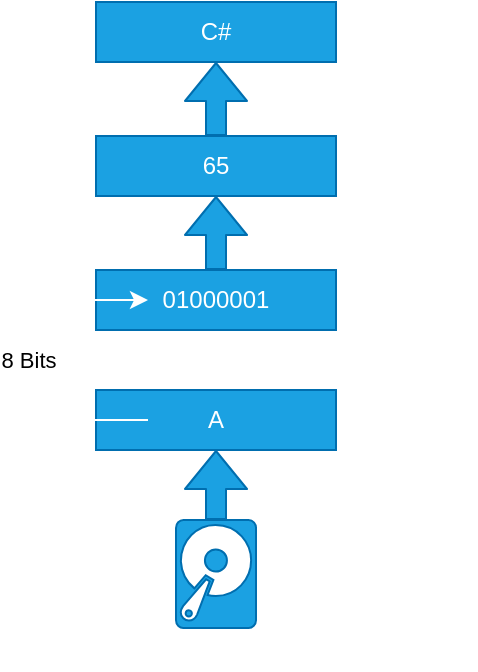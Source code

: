 <mxfile>
    <diagram id="pDwBYTGdxVf-85-Pe_Dh" name="Page-1">
        <mxGraphModel dx="394" dy="366" grid="0" gridSize="10" guides="1" tooltips="1" connect="1" arrows="1" fold="1" page="1" pageScale="1" pageWidth="850" pageHeight="1100" background="none" math="0" shadow="0">
            <root>
                <mxCell id="0"/>
                <mxCell id="1" parent="0"/>
                <mxCell id="2" value="01000001" style="rounded=0;whiteSpace=wrap;html=1;fillColor=#1ba1e2;fontColor=#ffffff;strokeColor=#006EAF;" parent="1" vertex="1">
                    <mxGeometry x="80" y="200" width="120" height="30" as="geometry"/>
                </mxCell>
                <mxCell id="3" value="Hard Disk" style="sketch=0;pointerEvents=1;shadow=0;dashed=0;html=1;strokeColor=#006EAF;fillColor=#1ba1e2;labelPosition=center;verticalLabelPosition=bottom;verticalAlign=top;outlineConnect=0;align=center;shape=mxgraph.office.devices.hard_disk;fontColor=#ffffff;" parent="1" vertex="1">
                    <mxGeometry x="120" y="325" width="40" height="54" as="geometry"/>
                </mxCell>
                <mxCell id="5" value="65" style="rounded=0;whiteSpace=wrap;html=1;fillColor=#1ba1e2;fontColor=#ffffff;strokeColor=#006EAF;" parent="1" vertex="1">
                    <mxGeometry x="80" y="133" width="120" height="30" as="geometry"/>
                </mxCell>
                <mxCell id="6" value="C#" style="rounded=0;whiteSpace=wrap;html=1;fillColor=#1ba1e2;fontColor=#ffffff;strokeColor=#006EAF;" parent="1" vertex="1">
                    <mxGeometry x="80" y="66" width="120" height="30" as="geometry"/>
                </mxCell>
                <mxCell id="7" value="A" style="rounded=0;whiteSpace=wrap;html=1;fillColor=#1ba1e2;fontColor=#ffffff;strokeColor=#006EAF;" parent="1" vertex="1">
                    <mxGeometry x="80" y="260" width="120" height="30" as="geometry"/>
                </mxCell>
                <mxCell id="9" value="8 Bits" style="endArrow=classic;html=1;exitX=0;exitY=0.5;exitDx=0;exitDy=0;entryX=0;entryY=0.5;entryDx=0;entryDy=0;fillColor=#1ba1e2;strokeColor=#FFFFFF;" parent="1" edge="1">
                    <mxGeometry width="50" height="50" relative="1" as="geometry">
                        <mxPoint x="106" y="275" as="sourcePoint"/>
                        <mxPoint x="106" y="215" as="targetPoint"/>
                        <Array as="points">
                            <mxPoint x="46" y="275"/>
                            <mxPoint x="46" y="215"/>
                        </Array>
                    </mxGeometry>
                </mxCell>
                <mxCell id="11" value="Computer" style="text;html=1;resizable=0;autosize=1;align=center;verticalAlign=middle;points=[];fillColor=none;strokeColor=none;rounded=0;fontColor=#ffffff;" parent="1" vertex="1">
                    <mxGeometry x="200" y="270" width="70" height="20" as="geometry"/>
                </mxCell>
                <mxCell id="12" value="Byte" style="text;html=1;resizable=0;autosize=1;align=center;verticalAlign=middle;points=[];fillColor=none;strokeColor=none;rounded=0;fontColor=#ffffff;" parent="1" vertex="1">
                    <mxGeometry x="215" y="205" width="40" height="20" as="geometry"/>
                </mxCell>
                <mxCell id="13" value="Decimal" style="text;html=1;resizable=0;autosize=1;align=center;verticalAlign=middle;points=[];fillColor=none;strokeColor=none;rounded=0;fontColor=#ffffff;" parent="1" vertex="1">
                    <mxGeometry x="205" y="136" width="60" height="20" as="geometry"/>
                </mxCell>
                <mxCell id="16" value="" style="shape=flexArrow;endArrow=classic;html=1;exitX=0.5;exitY=0;exitDx=0;exitDy=0;fillColor=#1ba1e2;strokeColor=#006EAF;" parent="1" source="2" target="5" edge="1">
                    <mxGeometry width="50" height="50" relative="1" as="geometry">
                        <mxPoint x="240" y="270" as="sourcePoint"/>
                        <mxPoint x="290" y="220" as="targetPoint"/>
                    </mxGeometry>
                </mxCell>
                <mxCell id="17" value="" style="shape=flexArrow;endArrow=classic;html=1;entryX=0.5;entryY=1;entryDx=0;entryDy=0;fillColor=#1ba1e2;strokeColor=#006EAF;" parent="1" source="3" target="7" edge="1">
                    <mxGeometry width="50" height="50" relative="1" as="geometry">
                        <mxPoint x="240" y="270" as="sourcePoint"/>
                        <mxPoint x="290" y="220" as="targetPoint"/>
                    </mxGeometry>
                </mxCell>
                <mxCell id="19" value="" style="shape=flexArrow;endArrow=classic;html=1;exitX=0.5;exitY=0;exitDx=0;exitDy=0;entryX=0.5;entryY=1;entryDx=0;entryDy=0;fillColor=#1ba1e2;strokeColor=#006EAF;" parent="1" source="5" target="6" edge="1">
                    <mxGeometry width="50" height="50" relative="1" as="geometry">
                        <mxPoint x="240" y="270" as="sourcePoint"/>
                        <mxPoint x="150" y="120" as="targetPoint"/>
                    </mxGeometry>
                </mxCell>
            </root>
        </mxGraphModel>
    </diagram>
</mxfile>